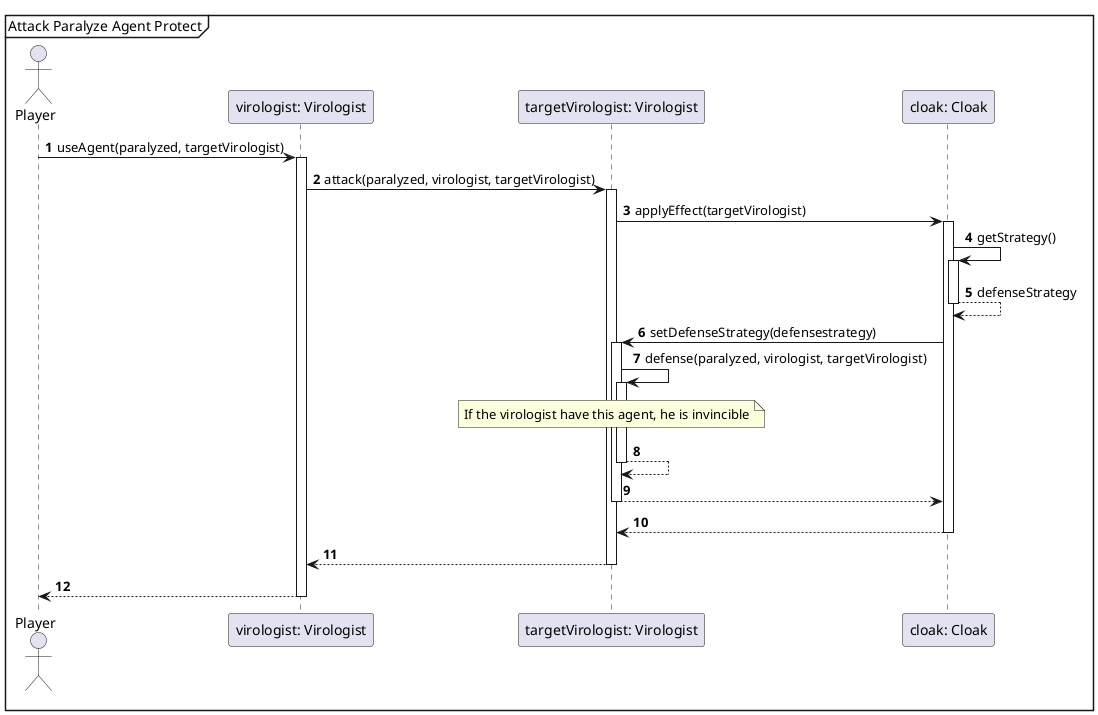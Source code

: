 @startuml
'https://plantuml.com/sequence-diagram

autonumber

mainframe Attack Paralyze Agent Protect

actor Player

Player -> "virologist: Virologist"++: useAgent(paralyzed, targetVirologist)
"virologist: Virologist" -> "targetVirologist: Virologist"++: attack(paralyzed, virologist, targetVirologist)
"targetVirologist: Virologist" -> "cloak: Cloak"++ : applyEffect(targetVirologist)
"cloak: Cloak" -> "cloak: Cloak"++ : getStrategy()
"cloak: Cloak" --> "cloak: Cloak"-- : defenseStrategy

"cloak: Cloak" -> "targetVirologist: Virologist"++: setDefenseStrategy(defensestrategy)

"targetVirologist: Virologist" -> "targetVirologist: Virologist"++: defense(paralyzed, virologist, targetVirologist)


note over "targetVirologist: Virologist"
    If the virologist have this agent, he is invincible
end note

"targetVirologist: Virologist" --> "targetVirologist: Virologist" --

"targetVirologist: Virologist" --> "cloak: Cloak" --
"cloak: Cloak" --> "targetVirologist: Virologist" --


"targetVirologist: Virologist" --> "virologist: Virologist" --

"virologist: Virologist" --> Player --
@enduml